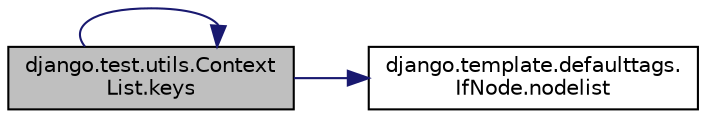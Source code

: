 digraph "django.test.utils.ContextList.keys"
{
 // LATEX_PDF_SIZE
  edge [fontname="Helvetica",fontsize="10",labelfontname="Helvetica",labelfontsize="10"];
  node [fontname="Helvetica",fontsize="10",shape=record];
  rankdir="LR";
  Node1 [label="django.test.utils.Context\lList.keys",height=0.2,width=0.4,color="black", fillcolor="grey75", style="filled", fontcolor="black",tooltip=" "];
  Node1 -> Node1 [color="midnightblue",fontsize="10",style="solid",fontname="Helvetica"];
  Node1 -> Node2 [color="midnightblue",fontsize="10",style="solid",fontname="Helvetica"];
  Node2 [label="django.template.defaulttags.\lIfNode.nodelist",height=0.2,width=0.4,color="black", fillcolor="white", style="filled",URL="$d4/dd3/classdjango_1_1template_1_1defaulttags_1_1_if_node.html#a54d91b04c47d4360018267da2d90caed",tooltip=" "];
}
